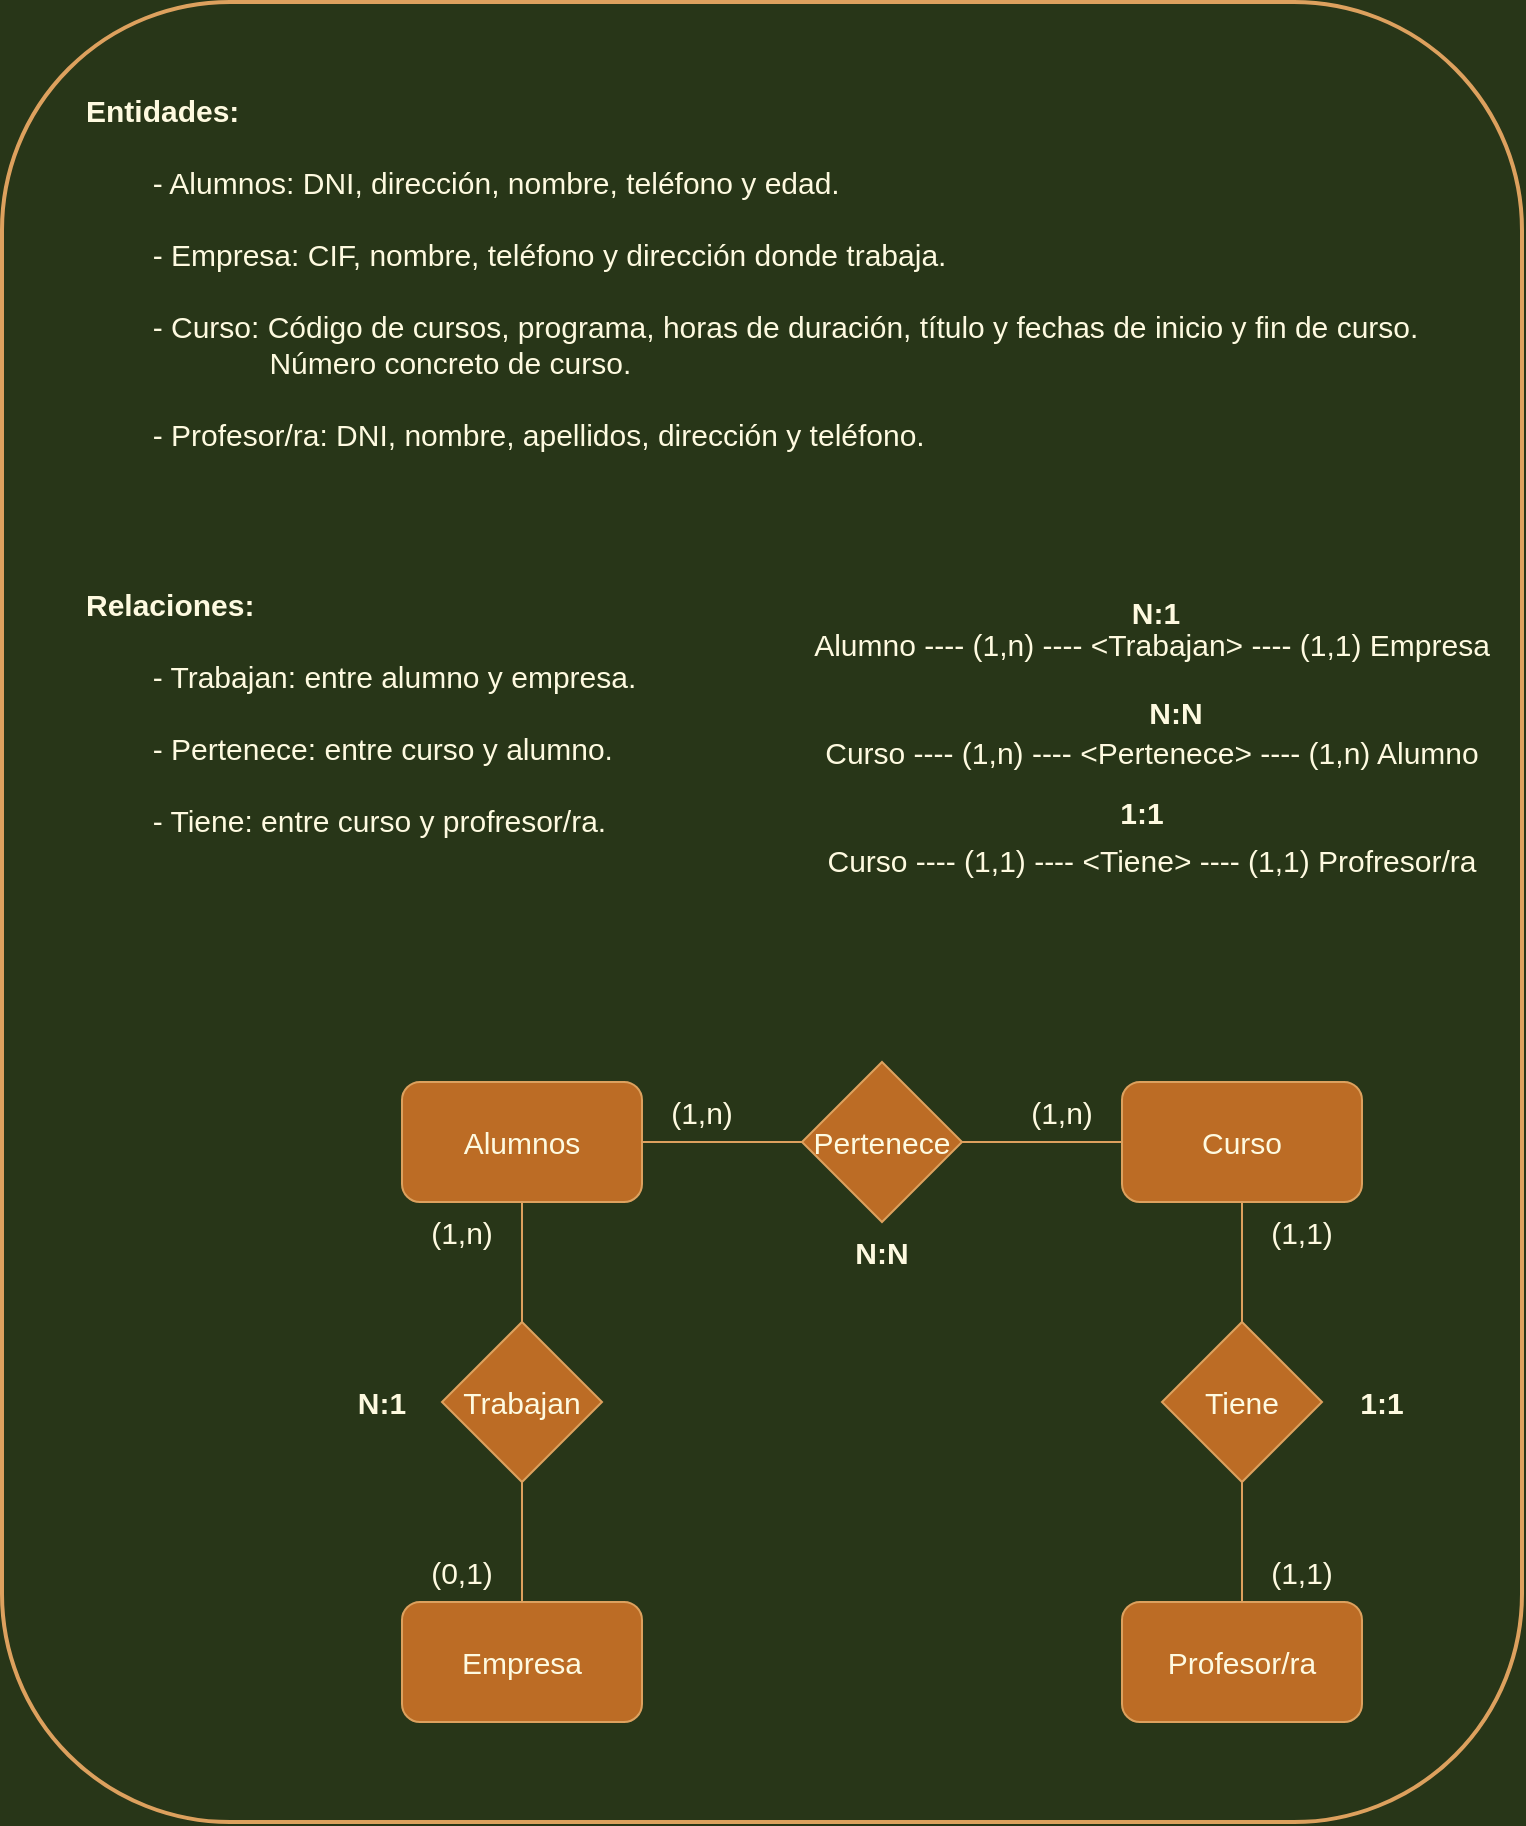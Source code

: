 <mxfile version="15.8.2" type="google"><diagram id="q86axOZ3PmKUNzKBwS_v" name="Page-1"><mxGraphModel dx="1422" dy="794" grid="1" gridSize="10" guides="1" tooltips="1" connect="1" arrows="1" fold="1" page="1" pageScale="1" pageWidth="1654" pageHeight="2336" background="#283618" math="0" shadow="0"><root><mxCell id="0"/><mxCell id="1" parent="0"/><mxCell id="igvN_MU9X_8IDl8KTXAw-1" value="&lt;font style=&quot;font-size: 15px&quot;&gt;&lt;b&gt;Entidades:&lt;/b&gt;&lt;br&gt;&lt;br&gt;&lt;span style=&quot;white-space: pre&quot;&gt;&#9;&lt;/span&gt;- Alumnos: DNI, dirección, nombre, teléfono y edad.&amp;nbsp;&lt;br&gt;&lt;br&gt;&lt;span style=&quot;white-space: pre&quot;&gt;&#9;&lt;/span&gt;- Empresa: CIF, nombre, teléfono y dirección donde trabaja.&lt;br&gt;&lt;br&gt;&lt;span style=&quot;white-space: pre&quot;&gt;&#9;&lt;/span&gt;- Curso: Código de cursos, programa, horas de duración, título y fechas de inicio y fin de curso. &lt;span style=&quot;white-space: pre&quot;&gt;&#9;&lt;/span&gt;&lt;span style=&quot;white-space: pre&quot;&gt;&#9;&lt;/span&gt;&amp;nbsp; &amp;nbsp; &amp;nbsp; Número concreto de curso.&lt;br&gt;&lt;br&gt;&lt;span style=&quot;white-space: pre&quot;&gt;&#9;&lt;/span&gt;- Profesor/ra: DNI, nombre, apellidos, dirección y teléfono.&lt;br&gt;&lt;/font&gt;" style="text;html=1;strokeColor=none;fillColor=none;align=left;verticalAlign=middle;whiteSpace=wrap;rounded=0;sketch=0;fontColor=#FEFAE0;" parent="1" vertex="1"><mxGeometry x="320" y="80" width="700" height="270" as="geometry"/></mxCell><mxCell id="igvN_MU9X_8IDl8KTXAw-2" value="&lt;b&gt;Relaciones:&lt;/b&gt;&lt;br&gt;&lt;br&gt;&lt;span style=&quot;font-weight: bold&quot;&gt;&#9;&lt;/span&gt;&lt;span&gt;&#9;&lt;/span&gt;&lt;span style=&quot;white-space: pre&quot;&gt;&#9;&lt;/span&gt;- Trabajan: entre alumno y empresa.&lt;br&gt;&lt;span&gt;&lt;br&gt;&lt;span&gt;&#9;&lt;/span&gt;&lt;span style=&quot;white-space: pre&quot;&gt;&#9;&lt;/span&gt;- Pertenece: entre curso y alumno.&lt;br&gt;&lt;/span&gt;&lt;br&gt;&lt;span style=&quot;white-space: pre&quot;&gt;&#9;&lt;/span&gt;- Tiene: entre curso y profresor/ra." style="text;html=1;strokeColor=none;fillColor=none;align=left;verticalAlign=middle;whiteSpace=wrap;rounded=0;sketch=0;fontSize=15;fontColor=#FEFAE0;" parent="1" vertex="1"><mxGeometry x="320" y="360" width="680" height="150" as="geometry"/></mxCell><mxCell id="igvN_MU9X_8IDl8KTXAw-3" value="Alumno ---- (1,n) ---- &amp;lt;Trabajan&amp;gt; ---- (1,1) Empresa&lt;br&gt;&lt;br&gt;&lt;br&gt;Curso ---- (1,n) ---- &amp;lt;Pertenece&amp;gt; ---- (1,n) Alumno&lt;br&gt;&lt;br&gt;&lt;br&gt;Curso ---- (1,1) ---- &amp;lt;Tiene&amp;gt; ---- (1,1) Profresor/ra" style="text;html=1;strokeColor=none;fillColor=none;align=center;verticalAlign=middle;whiteSpace=wrap;rounded=0;sketch=0;fontSize=15;fontColor=#FEFAE0;" parent="1" vertex="1"><mxGeometry x="670" y="380" width="370" height="150" as="geometry"/></mxCell><mxCell id="igvN_MU9X_8IDl8KTXAw-13" style="rounded=1;sketch=0;orthogonalLoop=1;jettySize=auto;html=1;exitX=1;exitY=0.5;exitDx=0;exitDy=0;entryX=0;entryY=0.5;entryDx=0;entryDy=0;fontSize=15;fontColor=#FEFAE0;strokeColor=#DDA15E;fillColor=#BC6C25;endArrow=none;endFill=0;" parent="1" source="igvN_MU9X_8IDl8KTXAw-7" target="igvN_MU9X_8IDl8KTXAw-12" edge="1"><mxGeometry relative="1" as="geometry"/></mxCell><mxCell id="igvN_MU9X_8IDl8KTXAw-7" value="Alumnos" style="rounded=1;whiteSpace=wrap;html=1;sketch=0;fontSize=15;fontColor=#FEFAE0;strokeColor=#DDA15E;fillColor=#BC6C25;align=center;verticalAlign=middle;" parent="1" vertex="1"><mxGeometry x="480" y="620" width="120" height="60" as="geometry"/></mxCell><mxCell id="igvN_MU9X_8IDl8KTXAw-19" style="edgeStyle=none;rounded=1;sketch=0;orthogonalLoop=1;jettySize=auto;html=1;exitX=0.5;exitY=1;exitDx=0;exitDy=0;entryX=0.5;entryY=0;entryDx=0;entryDy=0;fontSize=15;fontColor=#FEFAE0;endArrow=none;endFill=0;strokeColor=#DDA15E;fillColor=#BC6C25;" parent="1" source="igvN_MU9X_8IDl8KTXAw-8" target="igvN_MU9X_8IDl8KTXAw-18" edge="1"><mxGeometry relative="1" as="geometry"/></mxCell><mxCell id="igvN_MU9X_8IDl8KTXAw-8" value="Curso" style="rounded=1;whiteSpace=wrap;html=1;sketch=0;fontSize=15;fontColor=#FEFAE0;strokeColor=#DDA15E;fillColor=#BC6C25;align=center;verticalAlign=middle;" parent="1" vertex="1"><mxGeometry x="840" y="620" width="120" height="60" as="geometry"/></mxCell><mxCell id="igvN_MU9X_8IDl8KTXAw-10" value="Profesor/ra" style="rounded=1;whiteSpace=wrap;html=1;sketch=0;fontSize=15;fontColor=#FEFAE0;strokeColor=#DDA15E;fillColor=#BC6C25;align=center;verticalAlign=middle;" parent="1" vertex="1"><mxGeometry x="840" y="880" width="120" height="60" as="geometry"/></mxCell><mxCell id="igvN_MU9X_8IDl8KTXAw-14" style="rounded=1;sketch=0;orthogonalLoop=1;jettySize=auto;html=1;exitX=1;exitY=0.5;exitDx=0;exitDy=0;entryX=0;entryY=0.5;entryDx=0;entryDy=0;fontSize=15;fontColor=#FEFAE0;strokeColor=#DDA15E;fillColor=#BC6C25;endArrow=none;endFill=0;" parent="1" source="igvN_MU9X_8IDl8KTXAw-12" target="igvN_MU9X_8IDl8KTXAw-8" edge="1"><mxGeometry relative="1" as="geometry"/></mxCell><mxCell id="igvN_MU9X_8IDl8KTXAw-12" value="Pertenece" style="rhombus;whiteSpace=wrap;html=1;rounded=0;sketch=0;fontSize=15;fontColor=#FEFAE0;strokeColor=#DDA15E;fillColor=#BC6C25;align=center;verticalAlign=middle;" parent="1" vertex="1"><mxGeometry x="680" y="610" width="80" height="80" as="geometry"/></mxCell><mxCell id="igvN_MU9X_8IDl8KTXAw-20" style="edgeStyle=none;rounded=1;sketch=0;orthogonalLoop=1;jettySize=auto;html=1;exitX=0.5;exitY=1;exitDx=0;exitDy=0;entryX=0.5;entryY=0;entryDx=0;entryDy=0;fontSize=15;fontColor=#FEFAE0;endArrow=none;endFill=0;strokeColor=#DDA15E;fillColor=#BC6C25;" parent="1" source="igvN_MU9X_8IDl8KTXAw-18" target="igvN_MU9X_8IDl8KTXAw-10" edge="1"><mxGeometry relative="1" as="geometry"/></mxCell><mxCell id="igvN_MU9X_8IDl8KTXAw-18" value="Tiene" style="rhombus;whiteSpace=wrap;html=1;rounded=0;sketch=0;fontSize=15;fontColor=#FEFAE0;strokeColor=#DDA15E;fillColor=#BC6C25;align=center;verticalAlign=middle;" parent="1" vertex="1"><mxGeometry x="860" y="740" width="80" height="80" as="geometry"/></mxCell><mxCell id="igvN_MU9X_8IDl8KTXAw-51" value="Empresa" style="rounded=1;whiteSpace=wrap;html=1;sketch=0;fontSize=15;fontColor=#FEFAE0;strokeColor=#DDA15E;fillColor=#BC6C25;align=center;verticalAlign=middle;" parent="1" vertex="1"><mxGeometry x="480" y="880" width="120" height="60" as="geometry"/></mxCell><mxCell id="igvN_MU9X_8IDl8KTXAw-53" style="edgeStyle=none;rounded=1;sketch=0;orthogonalLoop=1;jettySize=auto;html=1;exitX=0.5;exitY=0;exitDx=0;exitDy=0;entryX=0.5;entryY=1;entryDx=0;entryDy=0;fontSize=15;fontColor=#FEFAE0;endArrow=none;endFill=0;strokeColor=#DDA15E;fillColor=#BC6C25;" parent="1" source="igvN_MU9X_8IDl8KTXAw-52" target="igvN_MU9X_8IDl8KTXAw-7" edge="1"><mxGeometry relative="1" as="geometry"/></mxCell><mxCell id="igvN_MU9X_8IDl8KTXAw-54" style="edgeStyle=none;rounded=1;sketch=0;orthogonalLoop=1;jettySize=auto;html=1;exitX=0.5;exitY=1;exitDx=0;exitDy=0;entryX=0.5;entryY=0;entryDx=0;entryDy=0;fontSize=15;fontColor=#FEFAE0;endArrow=none;endFill=0;strokeColor=#DDA15E;fillColor=#BC6C25;" parent="1" source="igvN_MU9X_8IDl8KTXAw-52" target="igvN_MU9X_8IDl8KTXAw-51" edge="1"><mxGeometry relative="1" as="geometry"/></mxCell><mxCell id="igvN_MU9X_8IDl8KTXAw-52" value="Trabajan" style="rhombus;whiteSpace=wrap;html=1;rounded=0;sketch=0;fontSize=15;fontColor=#FEFAE0;strokeColor=#DDA15E;fillColor=#BC6C25;align=center;verticalAlign=middle;" parent="1" vertex="1"><mxGeometry x="500" y="740" width="80" height="80" as="geometry"/></mxCell><mxCell id="igvN_MU9X_8IDl8KTXAw-56" value="&lt;b&gt;N:1&lt;/b&gt;" style="text;html=1;strokeColor=none;fillColor=none;align=center;verticalAlign=middle;whiteSpace=wrap;rounded=0;sketch=0;fontSize=15;fontColor=#FEFAE0;" parent="1" vertex="1"><mxGeometry x="827" y="370" width="60" height="30" as="geometry"/></mxCell><mxCell id="igvN_MU9X_8IDl8KTXAw-57" value="&lt;b&gt;N:N&lt;/b&gt;" style="text;html=1;strokeColor=none;fillColor=none;align=center;verticalAlign=middle;whiteSpace=wrap;rounded=0;sketch=0;fontSize=15;fontColor=#FEFAE0;" parent="1" vertex="1"><mxGeometry x="837" y="420" width="60" height="30" as="geometry"/></mxCell><mxCell id="igvN_MU9X_8IDl8KTXAw-58" value="&lt;b&gt;1:1&lt;/b&gt;" style="text;html=1;strokeColor=none;fillColor=none;align=center;verticalAlign=middle;whiteSpace=wrap;rounded=0;sketch=0;fontSize=15;fontColor=#FEFAE0;" parent="1" vertex="1"><mxGeometry x="820" y="470" width="60" height="30" as="geometry"/></mxCell><mxCell id="igvN_MU9X_8IDl8KTXAw-59" value="(1,n)" style="text;html=1;strokeColor=none;fillColor=none;align=center;verticalAlign=middle;whiteSpace=wrap;rounded=0;sketch=0;fontSize=15;fontColor=#FEFAE0;" parent="1" vertex="1"><mxGeometry x="480" y="680" width="60" height="30" as="geometry"/></mxCell><mxCell id="igvN_MU9X_8IDl8KTXAw-60" value="(0,1)" style="text;html=1;strokeColor=none;fillColor=none;align=center;verticalAlign=middle;whiteSpace=wrap;rounded=0;sketch=0;fontSize=15;fontColor=#FEFAE0;" parent="1" vertex="1"><mxGeometry x="480" y="850" width="60" height="30" as="geometry"/></mxCell><mxCell id="igvN_MU9X_8IDl8KTXAw-61" value="&lt;b&gt;N:1&lt;/b&gt;" style="text;html=1;strokeColor=none;fillColor=none;align=center;verticalAlign=middle;whiteSpace=wrap;rounded=0;sketch=0;fontSize=15;fontColor=#FEFAE0;" parent="1" vertex="1"><mxGeometry x="440" y="765" width="60" height="30" as="geometry"/></mxCell><mxCell id="igvN_MU9X_8IDl8KTXAw-62" value="(1,n)" style="text;html=1;strokeColor=none;fillColor=none;align=center;verticalAlign=middle;whiteSpace=wrap;rounded=0;sketch=0;fontSize=15;fontColor=#FEFAE0;" parent="1" vertex="1"><mxGeometry x="600" y="620" width="60" height="30" as="geometry"/></mxCell><mxCell id="igvN_MU9X_8IDl8KTXAw-63" value="(1,n)" style="text;html=1;strokeColor=none;fillColor=none;align=center;verticalAlign=middle;whiteSpace=wrap;rounded=0;sketch=0;fontSize=15;fontColor=#FEFAE0;" parent="1" vertex="1"><mxGeometry x="780" y="620" width="60" height="30" as="geometry"/></mxCell><mxCell id="igvN_MU9X_8IDl8KTXAw-64" value="&lt;b&gt;N:N&lt;/b&gt;" style="text;html=1;strokeColor=none;fillColor=none;align=center;verticalAlign=middle;whiteSpace=wrap;rounded=0;sketch=0;fontSize=15;fontColor=#FEFAE0;" parent="1" vertex="1"><mxGeometry x="690" y="690" width="60" height="30" as="geometry"/></mxCell><mxCell id="igvN_MU9X_8IDl8KTXAw-65" value="(1,1)" style="text;html=1;strokeColor=none;fillColor=none;align=center;verticalAlign=middle;whiteSpace=wrap;rounded=0;sketch=0;fontSize=15;fontColor=#FEFAE0;" parent="1" vertex="1"><mxGeometry x="900" y="680" width="60" height="30" as="geometry"/></mxCell><mxCell id="igvN_MU9X_8IDl8KTXAw-66" value="(1,1)" style="text;html=1;strokeColor=none;fillColor=none;align=center;verticalAlign=middle;whiteSpace=wrap;rounded=0;sketch=0;fontSize=15;fontColor=#FEFAE0;" parent="1" vertex="1"><mxGeometry x="900" y="850" width="60" height="30" as="geometry"/></mxCell><mxCell id="igvN_MU9X_8IDl8KTXAw-67" value="&lt;b&gt;1:1&lt;/b&gt;" style="text;html=1;strokeColor=none;fillColor=none;align=center;verticalAlign=middle;whiteSpace=wrap;rounded=0;sketch=0;fontSize=15;fontColor=#FEFAE0;" parent="1" vertex="1"><mxGeometry x="940" y="765" width="60" height="30" as="geometry"/></mxCell><mxCell id="igvN_MU9X_8IDl8KTXAw-68" value="" style="rounded=1;whiteSpace=wrap;html=1;sketch=0;fontSize=15;fontColor=#FEFAE0;strokeColor=#DDA15E;strokeWidth=2;fillColor=none;align=center;verticalAlign=middle;" parent="1" vertex="1"><mxGeometry x="280" y="80" width="760" height="910" as="geometry"/></mxCell></root></mxGraphModel></diagram></mxfile>